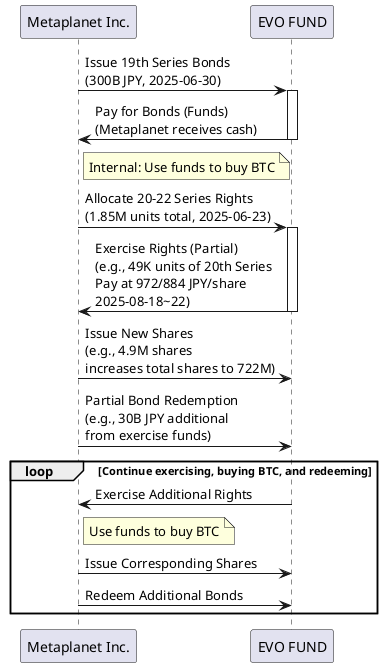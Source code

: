 @startuml
participant "Metaplanet Inc." as Metaplanet
participant "EVO FUND" as EVOFund

' 债券发行与支付
Metaplanet -> EVOFund: Issue 19th Series Bonds\n(300B JPY, 2025-06-30)
activate EVOFund

EVOFund -> Metaplanet: Pay for Bonds (Funds)\n(Metaplanet receives cash)
deactivate EVOFund

' Metaplanet内部操作
note right of Metaplanet: Internal: Use funds to buy BTC

' 分配权利
Metaplanet -> EVOFund: Allocate 20-22 Series Rights\n(1.85M units total, 2025-06-23)
activate EVOFund

' 部分行使权利
EVOFund -> Metaplanet: Exercise Rights (Partial)\n(e.g., 49K units of 20th Series\nPay at 972/884 JPY/share\n2025-08-18~22)
deactivate EVOFund

' 发行新股
Metaplanet -> EVOFund: Issue New Shares\n(e.g., 4.9M shares\nincreases total shares to 722M)

' 部分债券赎回
Metaplanet -> EVOFund: Partial Bond Redemption\n(e.g., 30B JPY additional\nfrom exercise funds)

' 循环过程
loop Continue exercising, buying BTC, and redeeming
    EVOFund -> Metaplanet: Exercise Additional Rights
    note right of Metaplanet: Use funds to buy BTC
    Metaplanet -> EVOFund: Issue Corresponding Shares
    Metaplanet -> EVOFund: Redeem Additional Bonds
end

@enduml
